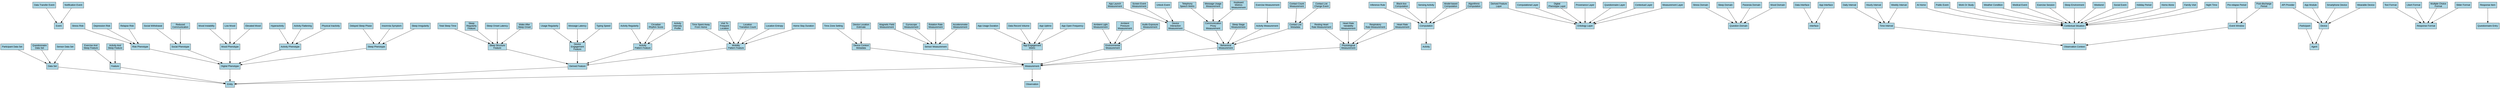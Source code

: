 digraph "Class Hierarchy" {
  // Layout configuration
  graph [splines=true, overlap=false, nodesep=0.6, ranksep=1.0, concentrate=true];
  node [shape=box, style=filled, fillcolor=lightblue, fontname="Arial"];
  edge [fontsize=10, fontname="Arial"];
  
  "DataTransferEvent" [label="Data Transfer Event"];
  "AppLaunchMeasurement" [label="App Launch\nMeasurement"];
  "InferenceRule" [label="Inference Rule"];
  "TimeZoneSetting" [label="Time Zone Setting"];
  "DerivedFeatureLayer" [label="Derived Feature\nLayer"];
  "QuestionDomain" [label="Question Domain"];
  "DataInterface" [label="Data Interface"];
  "AtHome" [label="At Home"];
  "MagneticFieldMeasurement" [label="Magnetic Field\nMeasurement"];
  "DeviceContextMetadata" [label="Device Context\nMetadata"];
  "Observation" [label="Observation"];
  "UsageRegularity" [label="Usage Regularity"];
  "ExerciseAndSleepFeature" [label="Exercise And\nSleep Feature"];
  "SensorMeasurement" [label="Sensor Measurement"];
  "MoodInstability" [label="Mood Instability"];
  "TotalSleepTime" [label="Total Sleep Time"];
  "Agent" [label="Agent"];
  "APIProvider" [label="API Provider"];
  "MessageLatency" [label="Message Latency"];
  "TelephonySpeechMetric" [label="Telephony\nSpeech Metric"];
  "AmbientLightMeasurement" [label="Ambient Light\nMeasurement"];
  "ComputationalLayer" [label="Computational Layer"];
  "RiskPhenotype" [label="Risk Phenotype"];
  "DigitalPhenotypingLayer" [label="Digital\nPhenotype Layer"];
  "CommunicationProxyMeasurement" [label="Communication\nProxy\nMeasurement"];
  "RestingHeartRateMeasurement" [label="Resting Heart\nRate Measurement"];
  "BlackBoxComputation" [label="Black-box\nComputation"];
  "PublicEvent" [label="Public Event"];
  "LowMood" [label="Low Mood"];
  "Computation" [label="Computation"];
  "WorkOrStudy" [label="Work Or Study"];
  "AmbientPressureMeasurement" [label="Ambient\nPressure\nMeasurement"];
  "TextFormat" [label="Text Format"];
  "WeatherCondition" [label="Weather Condition"];
  "DelayedSleepPhase" [label="Delayed Sleep Phase"];
  "AppUsageDuration" [label="App Usage Duration"];
  "DeviceLocationEstimate" [label="Device Location\nEstimate"];
  "DeviceInteractionMeasurement" [label="Device\nInteraction\nMeasurement"];
  "Event" [label="Event"];
  "SocialWithdrawal" [label="Social Withdrawal"];
  "DataSet" [label="Data Set"];
  "HeartRateVariabilityMeasurement" [label="Heart Rate\nVariability\nMeasurement"];
  "AppModule" [label="App Module"];
  "DataRecordVolume" [label="Data Record Volume"];
  "LikertFormat" [label="Likert Format"];
  "QuestionnaireEntry" [label="Questionnaire Entry"];
  "AppEngagementMetric" [label="App Engagement\nMetric"];
  "Feature" [label="Feature"];
  "TimeSpentAwayFromHome" [label="Time Spent Away\nFrom Home"];
  "StressDomain" [label="Stress Domain"];
  "RespiratoryRateMeasurement" [label="Respiratory\nRate Measurement"];
  "VisitToFrequentLocation" [label="Visit To\nFrequent\nLocation"];
  "ProvenanceLayer" [label="Provenance Layer"];
  "ElevatedMood" [label="Elevated Mood"];
  "TypingSpeed" [label="Typing Speed"];
  "PreRelapsePeriod" [label="Pre-relapse Period"];
  "MessageUsageMeasurement" [label="Message Usage\nMeasurement"];
  "Hyperactivity" [label="Hyperactivity"];
  "SocialPhenotype" [label="Social Phenotype"];
  "InsomniaSymptom" [label="Insomnia Symptom"];
  "SleepDomain" [label="Sleep Domain"];
  "SleepIrregularity" [label="Sleep Irregularity"];
  "ResponseItem" [label="Response Item"];
  "MedicalEvent" [label="Medical Event"];
  "ExerciseSession" [label="Exercise Session"];
  "StressRisk" [label="Stress Risk"];
  "SleepRegularityFeature" [label="Sleep\nRegularity\nFeature"];
  "ParanoiaDomain" [label="Paranoia Domain"];
  "ActivityRegularity" [label="Activity Regularity"];
  "SensingActivity" [label="Sensing Activity"];
  "SleepEnvironment" [label="Sleep Environment"];
  "ReducedCommunication" [label="Reduced\nCommunication"];
  "KeyboardMetricsMeasurement" [label="Keyboard\nMetrics\nMeasurement"];
  "EnvironmentalMeasurement" [label="Environmental\nMeasurement"];
  "TimeInterval" [label="Time Interval"];
  "GyroscopeMeasurement" [label="Gyroscope\nMeasurement"];
  "ActivityAndSleepFeature" [label="Activity And\nSleep Feature"];
  "QuestionnaireLayer" [label="Questionnaire Layer"];
  "Weekend" [label="Weekend"];
  "ScreenEventMeasurement" [label="Screen Event\nMeasurement"];
  "DigitalPhenotype" [label="Digital Phenotype"];
  "LocationTransitionCount" [label="Location\nTransition Count"];
  "SocialEvent" [label="Social Event"];
  "SleepStructureFeature" [label="Sleep Structure\nFeature"];
  "HolidayPeriod" [label="Holiday Period"];
  "AudioExposureMeasurement" [label="Audio Exposure\nMeasurement"];
  "ParticipantDataSet" [label="Participant Data Set"];
  "RotationRateMeasurement" [label="Rotation Rate\nMeasurement"];
  "MultipleChoiceFormat" [label="Multiple Choice\nFormat"];
  "ActivityFlattening" [label="Activity Flattening"];
  "SleepStageMeasurement" [label="Sleep Stage\nMeasurement"];
  "DailyInterval" [label="Daily Interval"];
  "ContextualLayer" [label="Contextual Layer"];
  "ModelBasedComputation" [label="Model-based\nComputation"];
  "MoodPhenotype" [label="Mood Phenotype"];
  "PhysicalInactivity" [label="Physical Inactivity"];
  "EventWindow" [label="Event Window"];
  "ContactCountMeasurement" [label="Contact Count\nMeasurement"];
  "PostDischargePeriod" [label="Post-discharge\nPeriod"];
  "OntologyLayer" [label="Ontology Layer"];
  "DeviceEngagementFeature" [label="Device\nEngagement\nFeature"];
  "Interface" [label="Interface"];
  "Entity" [label="Entity"];
  "ObservationContext" [label="Observation Context"];
  "SleepOnsetLatency" [label="Sleep Onset Latency"];
  "HourlyInterval" [label="Hourly Interval"];
  "DerivedFeature" [label="Derived Feature"];
  "ActivityPhenotype" [label="Activity Phenotype"];
  "HomeAlone" [label="Home Alone"];
  "HeartRateMeasurement" [label="Heart Rate\nMeasurement"];
  "QuestionnaireDataSet" [label="Questionnaire\nData Set"];
  "UnlockEvent" [label="Unlock Event"];
  "AppUptime" [label="App Uptime"];
  "MoodDomain" [label="Mood Domain"];
  "FamilyVisit" [label="Family Visit"];
  "CircadianRhythmScore" [label="Circadian\nRhythm Score"];
  "NotificationEvent" [label="Notification Event"];
  "AppOpenFrequency" [label="App Open Frequency"];
  "LocationEntropy" [label="Location Entropy"];
  "BehavioralMeasurement" [label="Behavioral\nMeasurement"];
  "ActivityIntensityProfile" [label="Activity\nIntensity\nProfile"];
  "NightTime" [label="Night Time"];
  "DepressionRisk" [label="Depression Risk"];
  "ActivityMeasurement" [label="Activity Measurement"];
  "ExerciseMeasurement" [label="Exercise Measurement"];
  "SliderFormat" [label="Slider Format"];
  "HomeStayDuration" [label="Home Stay Duration"];
  "Participant" [label="Participant"];
  "PhysiologicalMeasurement" [label="Physiological\nMeasurement"];
  "Measurement" [label="Measurement"];
  "WakeAfterSleepOnset" [label="Wake After\nSleep Onset"];
  "AlgorithmicComputation" [label="Algorithmic\nComputation"];
  "ResponseFormat" [label="Response Format"];
  "Device" [label="Device"];
  "SensorDataSet" [label="Sensor Data Set"];
  "SleepPhenotype" [label="Sleep Phenotype"];
  "SmartphoneDevice" [label="Smartphone Device"];
  "WearableDevice" [label="Wearable Device"];
  "MeasurementLayer" [label="Measurement Layer"];
  "WeeklyInterval" [label="Weekly Interval"];
  "RelapseRisk" [label="Relapse Risk"];
  "AccelerometerMeasurement" [label="Accelerometer\nMeasurement"];
  "ContextualSituation" [label="Contextual Situation"];
  "ActivityPatternFeature" [label="Activity\nPattern Feature"];
  "ContactListChangeEvent" [label="Contact List\nChange Event"];
  "Activity" [label="Activity"];
  "ContactListMetadata" [label="Contact List\nMetadata"];
  "AppInterface" [label="App Interface"];
  "MobilityPatternFeature" [label="Mobility\nPattern Feature"];
  
  "SleepRegularityFeature" -> "SleepStructureFeature";
  "WakeAfterSleepOnset" -> "SleepStructureFeature";
  "TotalSleepTime" -> "SleepStructureFeature";
  "SleepOnsetLatency" -> "SleepStructureFeature";
  "HeartRateMeasurement" -> "PhysiologicalMeasurement";
  "RestingHeartRateMeasurement" -> "PhysiologicalMeasurement";
  "HeartRateVariabilityMeasurement" -> "PhysiologicalMeasurement";
  "RespiratoryRateMeasurement" -> "PhysiologicalMeasurement";
  "ContactCountMeasurement" -> "ContactListMetadata";
  "ContactListChangeEvent" -> "ContactListMetadata";
  "TextFormat" -> "ResponseFormat";
  "MultipleChoiceFormat" -> "ResponseFormat";
  "LikertFormat" -> "ResponseFormat";
  "SliderFormat" -> "ResponseFormat";
  "MagneticFieldMeasurement" -> "SensorMeasurement";
  "AccelerometerMeasurement" -> "SensorMeasurement";
  "GyroscopeMeasurement" -> "SensorMeasurement";
  "RotationRateMeasurement" -> "SensorMeasurement";
  "ActivityMeasurement" -> "BehavioralMeasurement";
  "SleepStageMeasurement" -> "BehavioralMeasurement";
  "DeviceInteractionMeasurement" -> "BehavioralMeasurement";
  "CommunicationProxyMeasurement" -> "BehavioralMeasurement";
  "ContactListMetadata" -> "BehavioralMeasurement";
  "HomeStayDuration" -> "MobilityPatternFeature";
  "LocationEntropy" -> "MobilityPatternFeature";
  "LocationTransitionCount" -> "MobilityPatternFeature";
  "TimeSpentAwayFromHome" -> "MobilityPatternFeature";
  "VisitToFrequentLocation" -> "MobilityPatternFeature";
  "MessageLatency" -> "DeviceEngagementFeature";
  "TypingSpeed" -> "DeviceEngagementFeature";
  "UsageRegularity" -> "DeviceEngagementFeature";
  "DeviceEngagementFeature" -> "DerivedFeature";
  "SleepStructureFeature" -> "DerivedFeature";
  "ActivityPatternFeature" -> "DerivedFeature";
  "MobilityPatternFeature" -> "DerivedFeature";
  "ScreenEventMeasurement" -> "DeviceInteractionMeasurement";
  "AppLaunchMeasurement" -> "DeviceInteractionMeasurement";
  "UnlockEvent" -> "DeviceInteractionMeasurement";
  "Hyperactivity" -> "ActivityPhenotype";
  "PhysicalInactivity" -> "ActivityPhenotype";
  "ActivityFlattening" -> "ActivityPhenotype";
  "Participant" -> "Agent";
  "Device" -> "Agent";
  "AppInterface" -> "Interface";
  "DataInterface" -> "Interface";
  "SensorDataSet" -> "DataSet";
  "QuestionnaireDataSet" -> "DataSet";
  "ParticipantDataSet" -> "DataSet";
  "DigitalPhenotype" -> "Entity";
  "Measurement" -> "Entity";
  "Feature" -> "Entity";
  "DataSet" -> "Entity";
  "DerivedFeature" -> "Entity";
  "HomeAlone" -> "ContextualSituation";
  "WeatherCondition" -> "ContextualSituation";
  "MedicalEvent" -> "ContextualSituation";
  "FamilyVisit" -> "ContextualSituation";
  "ExerciseSession" -> "ContextualSituation";
  "AtHome" -> "ContextualSituation";
  "SocialEvent" -> "ContextualSituation";
  "Weekend" -> "ContextualSituation";
  "SleepEnvironment" -> "ContextualSituation";
  "NightTime" -> "ContextualSituation";
  "PublicEvent" -> "ContextualSituation";
  "HolidayPeriod" -> "ContextualSituation";
  "WorkOrStudy" -> "ContextualSituation";
  "EnvironmentalMeasurement" -> "Measurement";
  "PhysiologicalMeasurement" -> "Measurement";
  "AppEngagementMetric" -> "Measurement";
  "BehavioralMeasurement" -> "Measurement";
  "SensorMeasurement" -> "Measurement";
  "DeviceContextMetadata" -> "Measurement";
  "ActivityPhenotype" -> "DigitalPhenotype";
  "RiskPhenotype" -> "DigitalPhenotype";
  "SocialPhenotype" -> "DigitalPhenotype";
  "MoodPhenotype" -> "DigitalPhenotype";
  "SleepPhenotype" -> "DigitalPhenotype";
  "ReducedCommunication" -> "SocialPhenotype";
  "SocialWithdrawal" -> "SocialPhenotype";
  "EventWindow" -> "ObservationContext";
  "ContextualSituation" -> "ObservationContext";
  "TimeInterval" -> "ObservationContext";
  "PostDischargePeriod" -> "EventWindow";
  "PreRelapsePeriod" -> "EventWindow";
  "AmbientLightMeasurement" -> "EnvironmentalMeasurement";
  "AudioExposureMeasurement" -> "EnvironmentalMeasurement";
  "AmbientPressureMeasurement" -> "EnvironmentalMeasurement";
  "ResponseItem" -> "QuestionnaireEntry";
  "Computation" -> "Activity";
  "Measurement" -> "Observation";
  "SleepIrregularity" -> "SleepPhenotype";
  "DelayedSleepPhase" -> "SleepPhenotype";
  "InsomniaSymptom" -> "SleepPhenotype";
  "ActivityAndSleepFeature" -> "Feature";
  "ExerciseAndSleepFeature" -> "Feature";
  "MoodDomain" -> "QuestionDomain";
  "ParanoiaDomain" -> "QuestionDomain";
  "StressDomain" -> "QuestionDomain";
  "SleepDomain" -> "QuestionDomain";
  "DepressionRisk" -> "RiskPhenotype";
  "StressRisk" -> "RiskPhenotype";
  "RelapseRisk" -> "RiskPhenotype";
  "ContextualLayer" -> "OntologyLayer";
  "ComputationalLayer" -> "OntologyLayer";
  "MeasurementLayer" -> "OntologyLayer";
  "DigitalPhenotypingLayer" -> "OntologyLayer";
  "QuestionnaireLayer" -> "OntologyLayer";
  "DerivedFeatureLayer" -> "OntologyLayer";
  "ProvenanceLayer" -> "OntologyLayer";
  "DailyInterval" -> "TimeInterval";
  "HourlyInterval" -> "TimeInterval";
  "WeeklyInterval" -> "TimeInterval";
  "ActivityRegularity" -> "ActivityPatternFeature";
  "ActivityIntensityProfile" -> "ActivityPatternFeature";
  "CircadianRhythmScore" -> "ActivityPatternFeature";
  "ModelBasedComputation" -> "Computation";
  "InferenceRule" -> "Computation";
  "BlackBoxComputation" -> "Computation";
  "SensingActivity" -> "Computation";
  "AlgorithmicComputation" -> "Computation";
  "AppModule" -> "Device";
  "WearableDevice" -> "Device";
  "SmartphoneDevice" -> "Device";
  "APIProvider" -> "Device";
  "KeyboardMetricsMeasurement" -> "CommunicationProxyMeasurement";
  "TelephonySpeechMetric" -> "CommunicationProxyMeasurement";
  "MessageUsageMeasurement" -> "CommunicationProxyMeasurement";
  "DataTransferEvent" -> "Event";
  "NotificationEvent" -> "Event";
  "AppUsageDuration" -> "AppEngagementMetric";
  "AppOpenFrequency" -> "AppEngagementMetric";
  "DataRecordVolume" -> "AppEngagementMetric";
  "AppUptime" -> "AppEngagementMetric";
  "ExerciseMeasurement" -> "ActivityMeasurement";
  "DeviceLocationEstimate" -> "DeviceContextMetadata";
  "TimeZoneSetting" -> "DeviceContextMetadata";
  "ElevatedMood" -> "MoodPhenotype";
  "LowMood" -> "MoodPhenotype";
  "MoodInstability" -> "MoodPhenotype";
}
